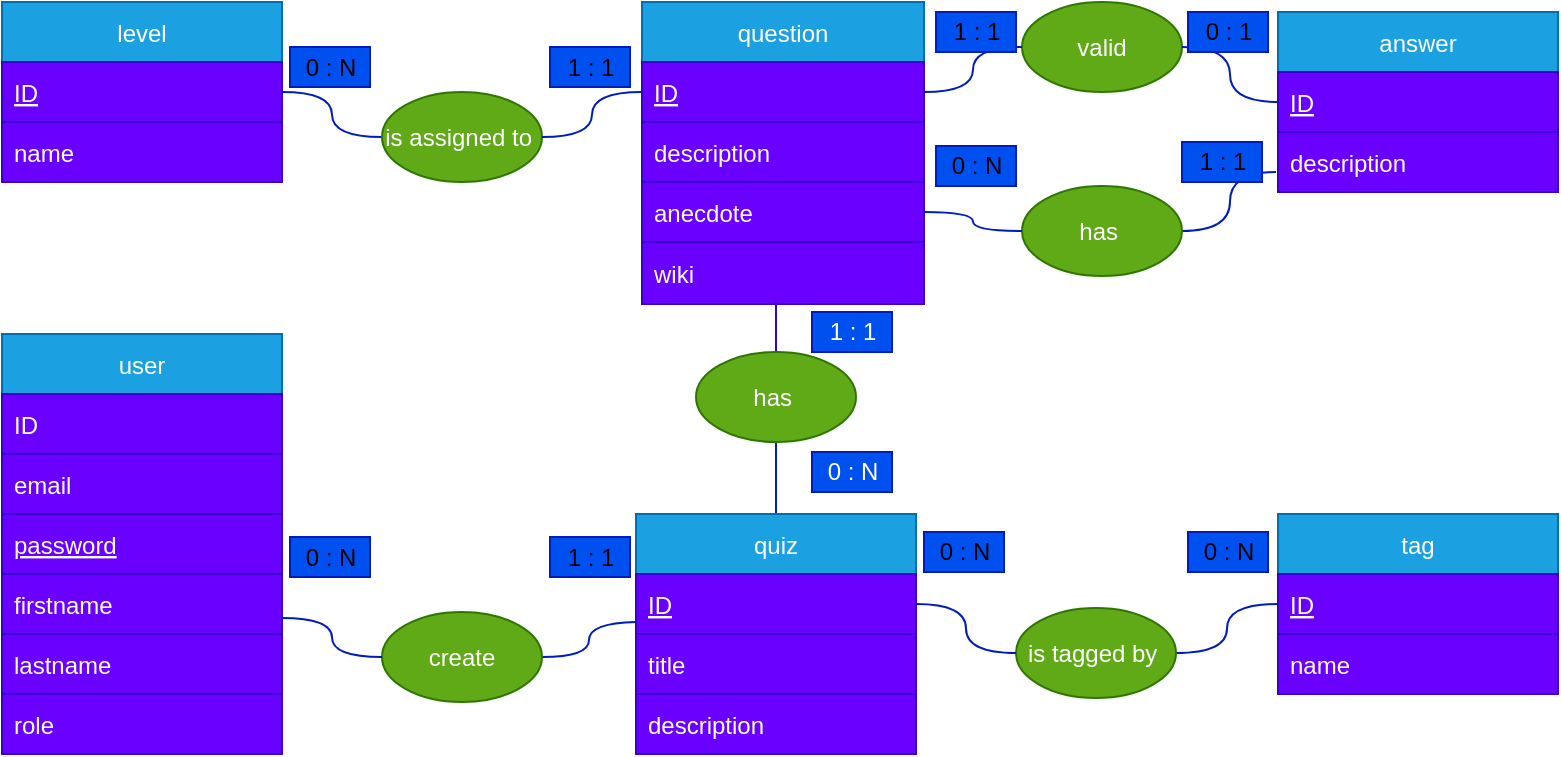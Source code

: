<mxfile>
    <diagram id="nzfhabuq_R2dpTRw1fEi" name="Page-1">
        <mxGraphModel dx="1075" dy="647" grid="0" gridSize="10" guides="1" tooltips="1" connect="1" arrows="1" fold="1" page="1" pageScale="1" pageWidth="827" pageHeight="1169" background="#ffffff" math="0" shadow="0">
            <root>
                <mxCell id="0"/>
                <mxCell id="1" parent="0"/>
                <mxCell id="6" value="level" style="swimlane;fontStyle=0;childLayout=stackLayout;horizontal=1;startSize=30;horizontalStack=0;resizeParent=1;resizeParentMax=0;resizeLast=0;collapsible=1;marginBottom=0;fillColor=#1ba1e2;fontColor=#ffffff;strokeColor=#006EAF;rounded=0;" parent="1" vertex="1">
                    <mxGeometry x="40" y="40" width="140" height="90" as="geometry"/>
                </mxCell>
                <mxCell id="7" value="ID" style="text;strokeColor=#3700CC;fillColor=#6a00ff;align=left;verticalAlign=middle;spacingLeft=4;spacingRight=4;overflow=hidden;points=[[0,0.5],[1,0.5]];portConstraint=eastwest;rotatable=0;fontStyle=4;fontColor=#ffffff;rounded=0;" parent="6" vertex="1">
                    <mxGeometry y="30" width="140" height="30" as="geometry"/>
                </mxCell>
                <mxCell id="8" value="name" style="text;strokeColor=#3700CC;fillColor=#6a00ff;align=left;verticalAlign=middle;spacingLeft=4;spacingRight=4;overflow=hidden;points=[[0,0.5],[1,0.5]];portConstraint=eastwest;rotatable=0;fontColor=#ffffff;rounded=0;" parent="6" vertex="1">
                    <mxGeometry y="60" width="140" height="30" as="geometry"/>
                </mxCell>
                <mxCell id="10" value="user" style="swimlane;fontStyle=0;childLayout=stackLayout;horizontal=1;startSize=30;horizontalStack=0;resizeParent=1;resizeParentMax=0;resizeLast=0;collapsible=1;marginBottom=0;fillColor=#1ba1e2;fontColor=#ffffff;strokeColor=#006EAF;rounded=0;" parent="1" vertex="1">
                    <mxGeometry x="40" y="206" width="140" height="210" as="geometry"/>
                </mxCell>
                <mxCell id="12" value="ID" style="text;strokeColor=#3700CC;fillColor=#6a00ff;align=left;verticalAlign=middle;spacingLeft=4;spacingRight=4;overflow=hidden;points=[[0,0.5],[1,0.5]];portConstraint=eastwest;rotatable=0;fontColor=#ffffff;rounded=0;" parent="10" vertex="1">
                    <mxGeometry y="30" width="140" height="30" as="geometry"/>
                </mxCell>
                <mxCell id="13" value="email        " style="text;strokeColor=#3700CC;fillColor=#6a00ff;align=left;verticalAlign=middle;spacingLeft=4;spacingRight=4;overflow=hidden;points=[[0,0.5],[1,0.5]];portConstraint=eastwest;rotatable=0;fontColor=#ffffff;rounded=0;" parent="10" vertex="1">
                    <mxGeometry y="60" width="140" height="30" as="geometry"/>
                </mxCell>
                <mxCell id="14" value="password" style="text;strokeColor=#3700CC;fillColor=#6a00ff;align=left;verticalAlign=middle;spacingLeft=4;spacingRight=4;overflow=hidden;points=[[0,0.5],[1,0.5]];portConstraint=eastwest;rotatable=0;fontStyle=4;fontColor=#ffffff;rounded=0;" parent="10" vertex="1">
                    <mxGeometry y="90" width="140" height="30" as="geometry"/>
                </mxCell>
                <mxCell id="15" value="firstname" style="text;strokeColor=#3700CC;fillColor=#6a00ff;align=left;verticalAlign=middle;spacingLeft=4;spacingRight=4;overflow=hidden;points=[[0,0.5],[1,0.5]];portConstraint=eastwest;rotatable=0;fontColor=#ffffff;rounded=0;" parent="10" vertex="1">
                    <mxGeometry y="120" width="140" height="30" as="geometry"/>
                </mxCell>
                <mxCell id="77" value="lastname" style="text;strokeColor=#3700CC;fillColor=#6a00ff;align=left;verticalAlign=middle;spacingLeft=4;spacingRight=4;overflow=hidden;points=[[0,0.5],[1,0.5]];portConstraint=eastwest;rotatable=0;fontColor=#ffffff;rounded=0;" parent="10" vertex="1">
                    <mxGeometry y="150" width="140" height="30" as="geometry"/>
                </mxCell>
                <mxCell id="78" value="role" style="text;strokeColor=#3700CC;fillColor=#6a00ff;align=left;verticalAlign=middle;spacingLeft=4;spacingRight=4;overflow=hidden;points=[[0,0.5],[1,0.5]];portConstraint=eastwest;rotatable=0;fontColor=#ffffff;rounded=0;" parent="10" vertex="1">
                    <mxGeometry y="180" width="140" height="30" as="geometry"/>
                </mxCell>
                <mxCell id="39" style="edgeStyle=none;html=1;exitX=0.5;exitY=0;exitDx=0;exitDy=0;entryX=0.5;entryY=1;entryDx=0;entryDy=0;endArrow=none;endFill=0;rounded=0;fillColor=#0050ef;strokeColor=#001DBC;" parent="1" source="16" target="38" edge="1">
                    <mxGeometry relative="1" as="geometry"/>
                </mxCell>
                <mxCell id="16" value="quiz" style="swimlane;fontStyle=0;childLayout=stackLayout;horizontal=1;startSize=30;horizontalStack=0;resizeParent=1;resizeParentMax=0;resizeLast=0;collapsible=1;marginBottom=0;fillColor=#1ba1e2;fontColor=#ffffff;strokeColor=#006EAF;rounded=0;" parent="1" vertex="1">
                    <mxGeometry x="357" y="296" width="140" height="120" as="geometry"/>
                </mxCell>
                <mxCell id="17" value="ID" style="text;strokeColor=#3700CC;fillColor=#6a00ff;align=left;verticalAlign=middle;spacingLeft=4;spacingRight=4;overflow=hidden;points=[[0,0.5],[1,0.5]];portConstraint=eastwest;rotatable=0;fontStyle=4;fontColor=#ffffff;rounded=0;" parent="16" vertex="1">
                    <mxGeometry y="30" width="140" height="30" as="geometry"/>
                </mxCell>
                <mxCell id="18" value="title" style="text;strokeColor=#3700CC;fillColor=#6a00ff;align=left;verticalAlign=middle;spacingLeft=4;spacingRight=4;overflow=hidden;points=[[0,0.5],[1,0.5]];portConstraint=eastwest;rotatable=0;fontColor=#ffffff;rounded=0;" parent="16" vertex="1">
                    <mxGeometry y="60" width="140" height="30" as="geometry"/>
                </mxCell>
                <mxCell id="19" value="description" style="text;strokeColor=#3700CC;fillColor=#6a00ff;align=left;verticalAlign=middle;spacingLeft=4;spacingRight=4;overflow=hidden;points=[[0,0.5],[1,0.5]];portConstraint=eastwest;rotatable=0;fontColor=#ffffff;rounded=0;" parent="16" vertex="1">
                    <mxGeometry y="90" width="140" height="30" as="geometry"/>
                </mxCell>
                <mxCell id="24" style="edgeStyle=orthogonalEdgeStyle;html=1;exitX=1;exitY=0.5;exitDx=0;exitDy=0;endArrow=none;endFill=0;rounded=0;fillColor=#0050ef;strokeColor=#001DBC;curved=1;" parent="1" source="22" edge="1">
                    <mxGeometry relative="1" as="geometry">
                        <mxPoint x="357" y="350" as="targetPoint"/>
                    </mxGeometry>
                </mxCell>
                <mxCell id="22" value="create" style="ellipse;whiteSpace=wrap;html=1;fillColor=#60a917;fontColor=#ffffff;strokeColor=#2D7600;rounded=0;" parent="1" vertex="1">
                    <mxGeometry x="230" y="345" width="80" height="45" as="geometry"/>
                </mxCell>
                <mxCell id="23" style="edgeStyle=orthogonalEdgeStyle;html=1;exitX=0.998;exitY=0.734;exitDx=0;exitDy=0;entryX=0;entryY=0.5;entryDx=0;entryDy=0;endArrow=none;endFill=0;rounded=0;fillColor=#0050ef;strokeColor=#001DBC;curved=1;exitPerimeter=0;" parent="1" source="15" target="22" edge="1">
                    <mxGeometry relative="1" as="geometry"/>
                </mxCell>
                <mxCell id="25" value="0 : N" style="text;html=1;align=center;verticalAlign=middle;resizable=0;points=[];autosize=1;strokeColor=#001DBC;fillColor=#0050ef;rounded=0;" parent="1" vertex="1">
                    <mxGeometry x="184" y="307.5" width="40" height="20" as="geometry"/>
                </mxCell>
                <mxCell id="26" value="1 : 1" style="text;html=1;align=center;verticalAlign=middle;resizable=0;points=[];autosize=1;strokeColor=#001DBC;fillColor=#0050ef;rounded=0;" parent="1" vertex="1">
                    <mxGeometry x="314" y="307.5" width="40" height="20" as="geometry"/>
                </mxCell>
                <mxCell id="28" value="question" style="swimlane;fontStyle=0;childLayout=stackLayout;horizontal=1;startSize=30;horizontalStack=0;resizeParent=1;resizeParentMax=0;resizeLast=0;collapsible=1;marginBottom=0;fillColor=#1ba1e2;fontColor=#ffffff;strokeColor=#006EAF;rounded=0;" parent="1" vertex="1">
                    <mxGeometry x="360" y="40" width="141" height="151" as="geometry"/>
                </mxCell>
                <mxCell id="29" value="ID" style="text;strokeColor=#3700CC;fillColor=#6a00ff;align=left;verticalAlign=middle;spacingLeft=4;spacingRight=4;overflow=hidden;points=[[0,0.5],[1,0.5]];portConstraint=eastwest;rotatable=0;fontStyle=4;fontColor=#ffffff;rounded=0;" parent="28" vertex="1">
                    <mxGeometry y="30" width="141" height="30" as="geometry"/>
                </mxCell>
                <mxCell id="30" value="description" style="text;strokeColor=#3700CC;fillColor=#6a00ff;align=left;verticalAlign=middle;spacingLeft=4;spacingRight=4;overflow=hidden;points=[[0,0.5],[1,0.5]];portConstraint=eastwest;rotatable=0;fontColor=#ffffff;rounded=0;" parent="28" vertex="1">
                    <mxGeometry y="60" width="141" height="30" as="geometry"/>
                </mxCell>
                <mxCell id="31" value="anecdote" style="text;strokeColor=#3700CC;fillColor=#6a00ff;align=left;verticalAlign=middle;spacingLeft=4;spacingRight=4;overflow=hidden;points=[[0,0.5],[1,0.5]];portConstraint=eastwest;rotatable=0;fontColor=#ffffff;rounded=0;" parent="28" vertex="1">
                    <mxGeometry y="90" width="141" height="30" as="geometry"/>
                </mxCell>
                <mxCell id="71" value="wiki" style="text;strokeColor=#3700CC;fillColor=#6a00ff;align=left;verticalAlign=middle;spacingLeft=4;spacingRight=4;overflow=hidden;points=[[0,0.5],[1,0.5]];portConstraint=eastwest;rotatable=0;fontColor=#ffffff;rounded=0;" parent="28" vertex="1">
                    <mxGeometry y="120" width="141" height="31" as="geometry"/>
                </mxCell>
                <mxCell id="35" style="edgeStyle=orthogonalEdgeStyle;html=1;exitX=0;exitY=0.5;exitDx=0;exitDy=0;entryX=1;entryY=0.5;entryDx=0;entryDy=0;endArrow=none;endFill=0;rounded=0;fillColor=#0050ef;strokeColor=#001DBC;curved=1;" parent="1" source="33" target="7" edge="1">
                    <mxGeometry relative="1" as="geometry"/>
                </mxCell>
                <mxCell id="33" value="is assigned to&amp;nbsp;" style="ellipse;whiteSpace=wrap;html=1;fillColor=#60a917;fontColor=#ffffff;strokeColor=#2D7600;rounded=0;" parent="1" vertex="1">
                    <mxGeometry x="230" y="85" width="80" height="45" as="geometry"/>
                </mxCell>
                <mxCell id="34" style="edgeStyle=orthogonalEdgeStyle;html=1;exitX=0;exitY=0.5;exitDx=0;exitDy=0;entryX=1;entryY=0.5;entryDx=0;entryDy=0;endArrow=none;endFill=0;rounded=0;fillColor=#0050ef;strokeColor=#001DBC;curved=1;" parent="1" source="29" target="33" edge="1">
                    <mxGeometry relative="1" as="geometry"/>
                </mxCell>
                <mxCell id="36" value="1 : 1" style="text;html=1;align=center;verticalAlign=middle;resizable=0;points=[];autosize=1;strokeColor=#001DBC;fillColor=#0050ef;rounded=0;" parent="1" vertex="1">
                    <mxGeometry x="314" y="62.5" width="40" height="20" as="geometry"/>
                </mxCell>
                <mxCell id="37" value="0 : N" style="text;html=1;align=center;verticalAlign=middle;resizable=0;points=[];autosize=1;strokeColor=#001DBC;fillColor=#0050ef;rounded=0;" parent="1" vertex="1">
                    <mxGeometry x="184" y="62.5" width="40" height="20" as="geometry"/>
                </mxCell>
                <mxCell id="40" style="edgeStyle=none;html=1;exitX=0.5;exitY=0;exitDx=0;exitDy=0;endArrow=none;endFill=0;fillColor=#6a00ff;strokeColor=#3700CC;rounded=0;" parent="1" source="38" edge="1">
                    <mxGeometry relative="1" as="geometry">
                        <mxPoint x="427" y="190" as="targetPoint"/>
                    </mxGeometry>
                </mxCell>
                <mxCell id="38" value="has&amp;nbsp;" style="ellipse;whiteSpace=wrap;html=1;fillColor=#60a917;fontColor=#ffffff;strokeColor=#2D7600;rounded=0;" parent="1" vertex="1">
                    <mxGeometry x="387" y="215" width="80" height="45" as="geometry"/>
                </mxCell>
                <mxCell id="42" value="0 : N" style="text;html=1;align=center;verticalAlign=middle;resizable=0;points=[];autosize=1;strokeColor=#001DBC;fillColor=#0050ef;rounded=0;fontColor=#ffffff;" parent="1" vertex="1">
                    <mxGeometry x="445" y="265" width="40" height="20" as="geometry"/>
                </mxCell>
                <mxCell id="43" value="1 : 1" style="text;html=1;align=center;verticalAlign=middle;resizable=0;points=[];autosize=1;rounded=0;fillColor=#0050ef;fontColor=#ffffff;strokeColor=#001DBC;" parent="1" vertex="1">
                    <mxGeometry x="445" y="195" width="40" height="20" as="geometry"/>
                </mxCell>
                <mxCell id="44" value="tag" style="swimlane;fontStyle=0;childLayout=stackLayout;horizontal=1;startSize=30;horizontalStack=0;resizeParent=1;resizeParentMax=0;resizeLast=0;collapsible=1;marginBottom=0;fillColor=#1ba1e2;fontColor=#ffffff;strokeColor=#006EAF;rounded=0;" parent="1" vertex="1">
                    <mxGeometry x="678" y="296" width="140" height="90" as="geometry"/>
                </mxCell>
                <mxCell id="45" value="ID" style="text;strokeColor=#3700CC;fillColor=#6a00ff;align=left;verticalAlign=middle;spacingLeft=4;spacingRight=4;overflow=hidden;points=[[0,0.5],[1,0.5]];portConstraint=eastwest;rotatable=0;fontStyle=4;fontColor=#ffffff;rounded=0;" parent="44" vertex="1">
                    <mxGeometry y="30" width="140" height="30" as="geometry"/>
                </mxCell>
                <mxCell id="46" value="name" style="text;strokeColor=#3700CC;fillColor=#6a00ff;align=left;verticalAlign=middle;spacingLeft=4;spacingRight=4;overflow=hidden;points=[[0,0.5],[1,0.5]];portConstraint=eastwest;rotatable=0;fontColor=#ffffff;rounded=0;" parent="44" vertex="1">
                    <mxGeometry y="60" width="140" height="30" as="geometry"/>
                </mxCell>
                <mxCell id="50" style="edgeStyle=orthogonalEdgeStyle;html=1;exitX=1;exitY=0.5;exitDx=0;exitDy=0;entryX=0;entryY=0.5;entryDx=0;entryDy=0;endArrow=none;endFill=0;rounded=0;fillColor=#0050ef;strokeColor=#001DBC;curved=1;" parent="1" source="48" target="45" edge="1">
                    <mxGeometry relative="1" as="geometry"/>
                </mxCell>
                <mxCell id="48" value="is tagged by&amp;nbsp;" style="ellipse;whiteSpace=wrap;html=1;fillColor=#60a917;fontColor=#ffffff;strokeColor=#2D7600;rounded=0;" parent="1" vertex="1">
                    <mxGeometry x="547" y="343" width="80" height="45" as="geometry"/>
                </mxCell>
                <mxCell id="49" style="edgeStyle=orthogonalEdgeStyle;html=1;exitX=1;exitY=0.5;exitDx=0;exitDy=0;entryX=0;entryY=0.5;entryDx=0;entryDy=0;endArrow=none;endFill=0;rounded=0;fillColor=#0050ef;strokeColor=#001DBC;curved=1;" parent="1" source="17" target="48" edge="1">
                    <mxGeometry relative="1" as="geometry"/>
                </mxCell>
                <mxCell id="51" value="0 : N" style="text;html=1;align=center;verticalAlign=middle;resizable=0;points=[];autosize=1;strokeColor=#001DBC;fillColor=#0050ef;rounded=0;" parent="1" vertex="1">
                    <mxGeometry x="501" y="305" width="40" height="20" as="geometry"/>
                </mxCell>
                <mxCell id="52" value="0 : N" style="text;html=1;align=center;verticalAlign=middle;resizable=0;points=[];autosize=1;strokeColor=#001DBC;fillColor=#0050ef;rounded=0;" parent="1" vertex="1">
                    <mxGeometry x="633" y="305" width="40" height="20" as="geometry"/>
                </mxCell>
                <mxCell id="53" value="answer" style="swimlane;fontStyle=0;childLayout=stackLayout;horizontal=1;startSize=30;horizontalStack=0;resizeParent=1;resizeParentMax=0;resizeLast=0;collapsible=1;marginBottom=0;fillColor=#1ba1e2;fontColor=#ffffff;strokeColor=#006EAF;rounded=0;" parent="1" vertex="1">
                    <mxGeometry x="678" y="45" width="140" height="90" as="geometry"/>
                </mxCell>
                <mxCell id="54" value="ID" style="text;strokeColor=#3700CC;fillColor=#6a00ff;align=left;verticalAlign=middle;spacingLeft=4;spacingRight=4;overflow=hidden;points=[[0,0.5],[1,0.5]];portConstraint=eastwest;rotatable=0;fontStyle=4;fontColor=#ffffff;rounded=0;" parent="53" vertex="1">
                    <mxGeometry y="30" width="140" height="30" as="geometry"/>
                </mxCell>
                <mxCell id="55" value="description" style="text;strokeColor=#3700CC;fillColor=#6a00ff;align=left;verticalAlign=middle;spacingLeft=4;spacingRight=4;overflow=hidden;points=[[0,0.5],[1,0.5]];portConstraint=eastwest;rotatable=0;fontColor=#ffffff;rounded=0;" parent="53" vertex="1">
                    <mxGeometry y="60" width="140" height="30" as="geometry"/>
                </mxCell>
                <mxCell id="62" style="edgeStyle=orthogonalEdgeStyle;html=1;exitX=1;exitY=0.5;exitDx=0;exitDy=0;endArrow=none;endFill=0;rounded=0;fillColor=#0050ef;strokeColor=#001DBC;curved=1;" parent="1" source="58" edge="1">
                    <mxGeometry relative="1" as="geometry">
                        <mxPoint x="677" y="125" as="targetPoint"/>
                        <Array as="points">
                            <mxPoint x="654" y="155"/>
                            <mxPoint x="654" y="125"/>
                        </Array>
                    </mxGeometry>
                </mxCell>
                <mxCell id="58" value="has&amp;nbsp;" style="ellipse;whiteSpace=wrap;html=1;fillColor=#60a917;fontColor=#ffffff;strokeColor=#2D7600;rounded=0;" parent="1" vertex="1">
                    <mxGeometry x="550" y="132" width="80" height="45" as="geometry"/>
                </mxCell>
                <mxCell id="61" style="edgeStyle=orthogonalEdgeStyle;html=1;exitX=1;exitY=0.5;exitDx=0;exitDy=0;entryX=0;entryY=0.5;entryDx=0;entryDy=0;endArrow=none;endFill=0;rounded=0;fillColor=#0050ef;strokeColor=#001DBC;curved=1;" parent="1" source="31" target="58" edge="1">
                    <mxGeometry relative="1" as="geometry"/>
                </mxCell>
                <mxCell id="63" value="0 : N" style="text;html=1;align=center;verticalAlign=middle;resizable=0;points=[];autosize=1;strokeColor=#001DBC;fillColor=#0050ef;rounded=0;" parent="1" vertex="1">
                    <mxGeometry x="507" y="112" width="40" height="20" as="geometry"/>
                </mxCell>
                <mxCell id="64" value="1 : 1" style="text;html=1;align=center;verticalAlign=middle;resizable=0;points=[];autosize=1;strokeColor=#001DBC;fillColor=#0050ef;rounded=0;" parent="1" vertex="1">
                    <mxGeometry x="630" y="110" width="40" height="20" as="geometry"/>
                </mxCell>
                <mxCell id="65" value="valid" style="ellipse;whiteSpace=wrap;html=1;fillColor=#60a917;fontColor=#ffffff;strokeColor=#2D7600;rounded=0;" parent="1" vertex="1">
                    <mxGeometry x="550" y="40" width="80" height="45" as="geometry"/>
                </mxCell>
                <mxCell id="66" style="edgeStyle=orthogonalEdgeStyle;html=1;exitX=1;exitY=0.5;exitDx=0;exitDy=0;entryX=0;entryY=0.5;entryDx=0;entryDy=0;endArrow=none;endFill=0;rounded=0;fillColor=#0050ef;strokeColor=#001DBC;curved=1;" parent="1" source="29" target="65" edge="1">
                    <mxGeometry relative="1" as="geometry"/>
                </mxCell>
                <mxCell id="67" style="edgeStyle=orthogonalEdgeStyle;html=1;exitX=0;exitY=0.5;exitDx=0;exitDy=0;entryX=1;entryY=0.5;entryDx=0;entryDy=0;endArrow=none;endFill=0;rounded=0;fillColor=#0050ef;strokeColor=#001DBC;curved=1;" parent="1" source="54" target="65" edge="1">
                    <mxGeometry relative="1" as="geometry"/>
                </mxCell>
                <mxCell id="68" value="1 : 1" style="text;html=1;align=center;verticalAlign=middle;resizable=0;points=[];autosize=1;strokeColor=#001DBC;fillColor=#0050ef;rounded=0;" parent="1" vertex="1">
                    <mxGeometry x="507" y="45" width="40" height="20" as="geometry"/>
                </mxCell>
                <mxCell id="69" value="0 : 1" style="text;html=1;align=center;verticalAlign=middle;resizable=0;points=[];autosize=1;strokeColor=#001DBC;fillColor=#0050ef;rounded=0;" parent="1" vertex="1">
                    <mxGeometry x="633" y="45" width="40" height="20" as="geometry"/>
                </mxCell>
            </root>
        </mxGraphModel>
    </diagram>
</mxfile>